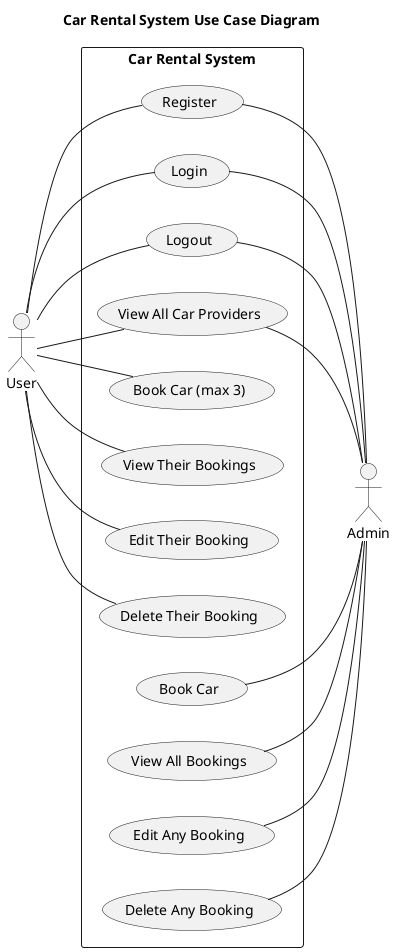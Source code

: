 @startuml CarRentalSystemUseCase
title Car Rental System Use Case Diagram
left to right direction

actor "User" as user

rectangle "Car Rental System" {
    usecase "Register" as UC_Register
    usecase "Login" as UC_Login
    usecase "Logout" as UC_Logout
    usecase "View All Car Providers" as UC_ViewProviders
    usecase "Book Car (max 3)" as UC_BookCar
    usecase "View Their Bookings" as UC_ViewBookings
    usecase "Edit Their Booking" as UC_EditBooking
    usecase "Delete Their Booking" as UC_DeleteBooking

    usecase "Book Car" as UC_AdminBookCar
    usecase "View All Bookings" as UC_AdminView
    usecase "Edit Any Booking" as UC_AdminEdit
    usecase "Delete Any Booking" as UC_AdminDelete
}

actor "Admin" as admin

' User interactions
user -- UC_Register
user -- UC_Login
user -- UC_Logout
user -- UC_ViewProviders
user -- UC_BookCar
user -- UC_ViewBookings
user -- UC_EditBooking
user -- UC_DeleteBooking

' Admin interactions
UC_Register -- admin 
UC_Login -- admin 
UC_Logout -- admin
UC_ViewProviders -- admin
UC_AdminBookCar -- admin
UC_AdminView -- admin
UC_AdminEdit -- admin
UC_AdminDelete -- admin

@enduml
